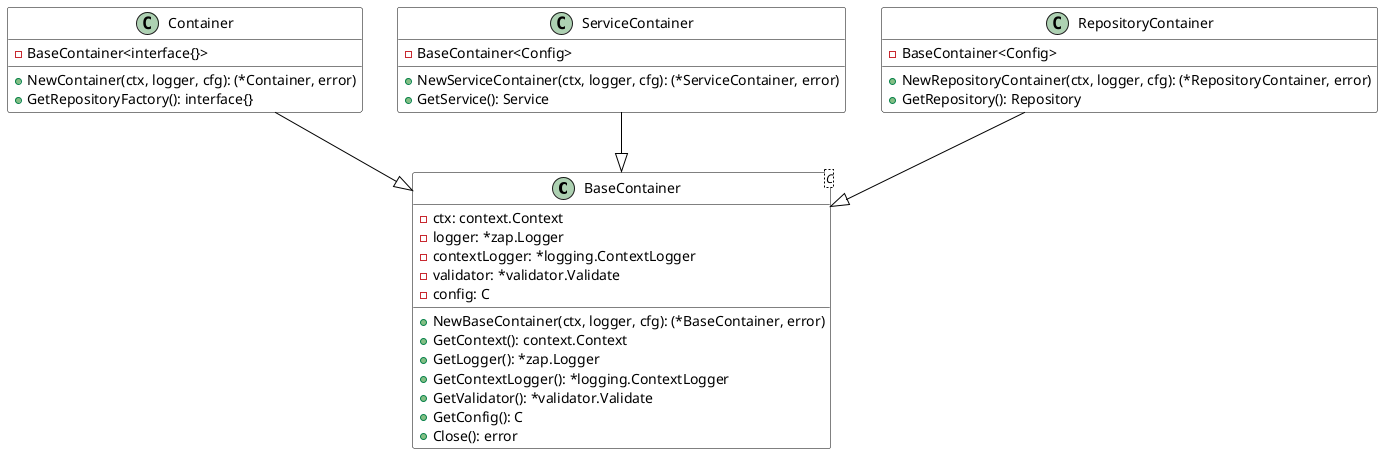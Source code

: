 @startuml Dependency Injection Component

skinparam componentStyle uml2
skinparam class {
  BackgroundColor White
  BorderColor Black
  ArrowColor Black
}

class "BaseContainer<C>" as BaseContainer {
  - ctx: context.Context
  - logger: *zap.Logger
  - contextLogger: *logging.ContextLogger
  - validator: *validator.Validate
  - config: C
  + NewBaseContainer(ctx, logger, cfg): (*BaseContainer, error)
  + GetContext(): context.Context
  + GetLogger(): *zap.Logger
  + GetContextLogger(): *logging.ContextLogger
  + GetValidator(): *validator.Validate
  + GetConfig(): C
  + Close(): error
}

class Container {
  - BaseContainer<interface{}>
  + NewContainer(ctx, logger, cfg): (*Container, error)
  + GetRepositoryFactory(): interface{}
}

class ServiceContainer {
  - BaseContainer<Config>
  + NewServiceContainer(ctx, logger, cfg): (*ServiceContainer, error)
  + GetService(): Service
}

class RepositoryContainer {
  - BaseContainer<Config>
  + NewRepositoryContainer(ctx, logger, cfg): (*RepositoryContainer, error)
  + GetRepository(): Repository
}

Container --|> BaseContainer
ServiceContainer --|> BaseContainer
RepositoryContainer --|> BaseContainer

@enduml